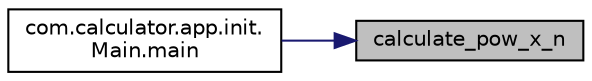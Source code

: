 digraph "calculate_pow_x_n"
{
 // LATEX_PDF_SIZE
  edge [fontname="Helvetica",fontsize="10",labelfontname="Helvetica",labelfontsize="10"];
  node [fontname="Helvetica",fontsize="10",shape=record];
  rankdir="RL";
  Node1 [label="calculate_pow_x_n",height=0.2,width=0.4,color="black", fillcolor="grey75", style="filled", fontcolor="black",tooltip=" "];
  Node1 -> Node2 [dir="back",color="midnightblue",fontsize="10",style="solid",fontname="Helvetica"];
  Node2 [label="com.calculator.app.init.\lMain.main",height=0.2,width=0.4,color="black", fillcolor="white", style="filled",URL="$classcom_1_1calculator_1_1app_1_1init_1_1Main.html#a8b260eecbaabcef8473fd87ada040682",tooltip=" "];
}
